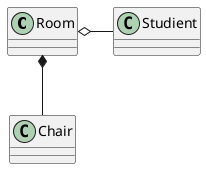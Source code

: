 {
  "sha1": "jz2y5ss96w3xl1yqorn4u116hwuvs2u",
  "insertion": {
    "when": "2024-06-03T18:59:32.388Z",
    "user": "plantuml@gmail.com"
  }
}
@startuml
Room o- Studient
Room *-- Chair
@enduml
